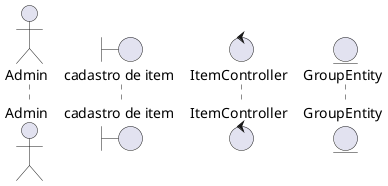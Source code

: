 @startuml
actor Admin
boundary "cadastro de item" as grupo
control ItemController
entity GroupEntity

@enduml
